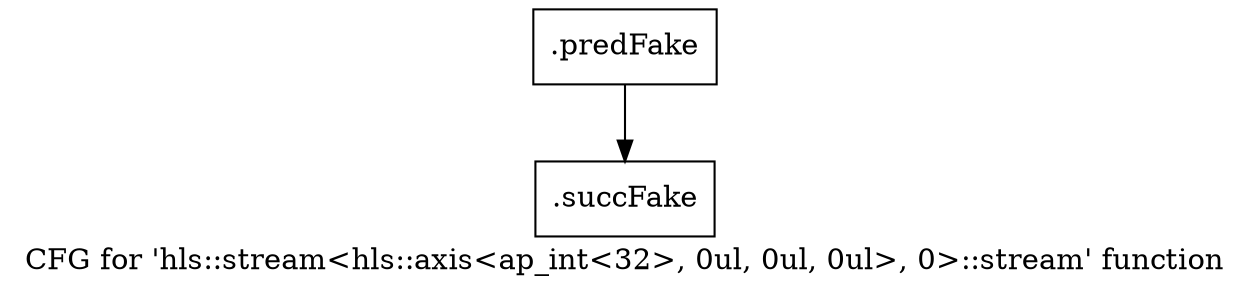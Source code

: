 digraph "CFG for 'hls::stream\<hls::axis\<ap_int\<32\>, 0ul, 0ul, 0ul\>, 0\>::stream' function" {
	label="CFG for 'hls::stream\<hls::axis\<ap_int\<32\>, 0ul, 0ul, 0ul\>, 0\>::stream' function";

	Node0x45e7d50 [shape=record,filename="",linenumber="",label="{.predFake}"];
	Node0x45e7d50 -> Node0x47b8320[ callList="" memoryops="" filename="/media/miguel/NewVolume/Linux/Xilinx/Vitis_HLS/2020.2/include/hls_stream_thread_unsafe.h" execusionnum="2"];
	Node0x47b8320 [shape=record,filename="/media/miguel/NewVolume/Linux/Xilinx/Vitis_HLS/2020.2/include/hls_stream_thread_unsafe.h",linenumber="170",label="{.succFake}"];
}
